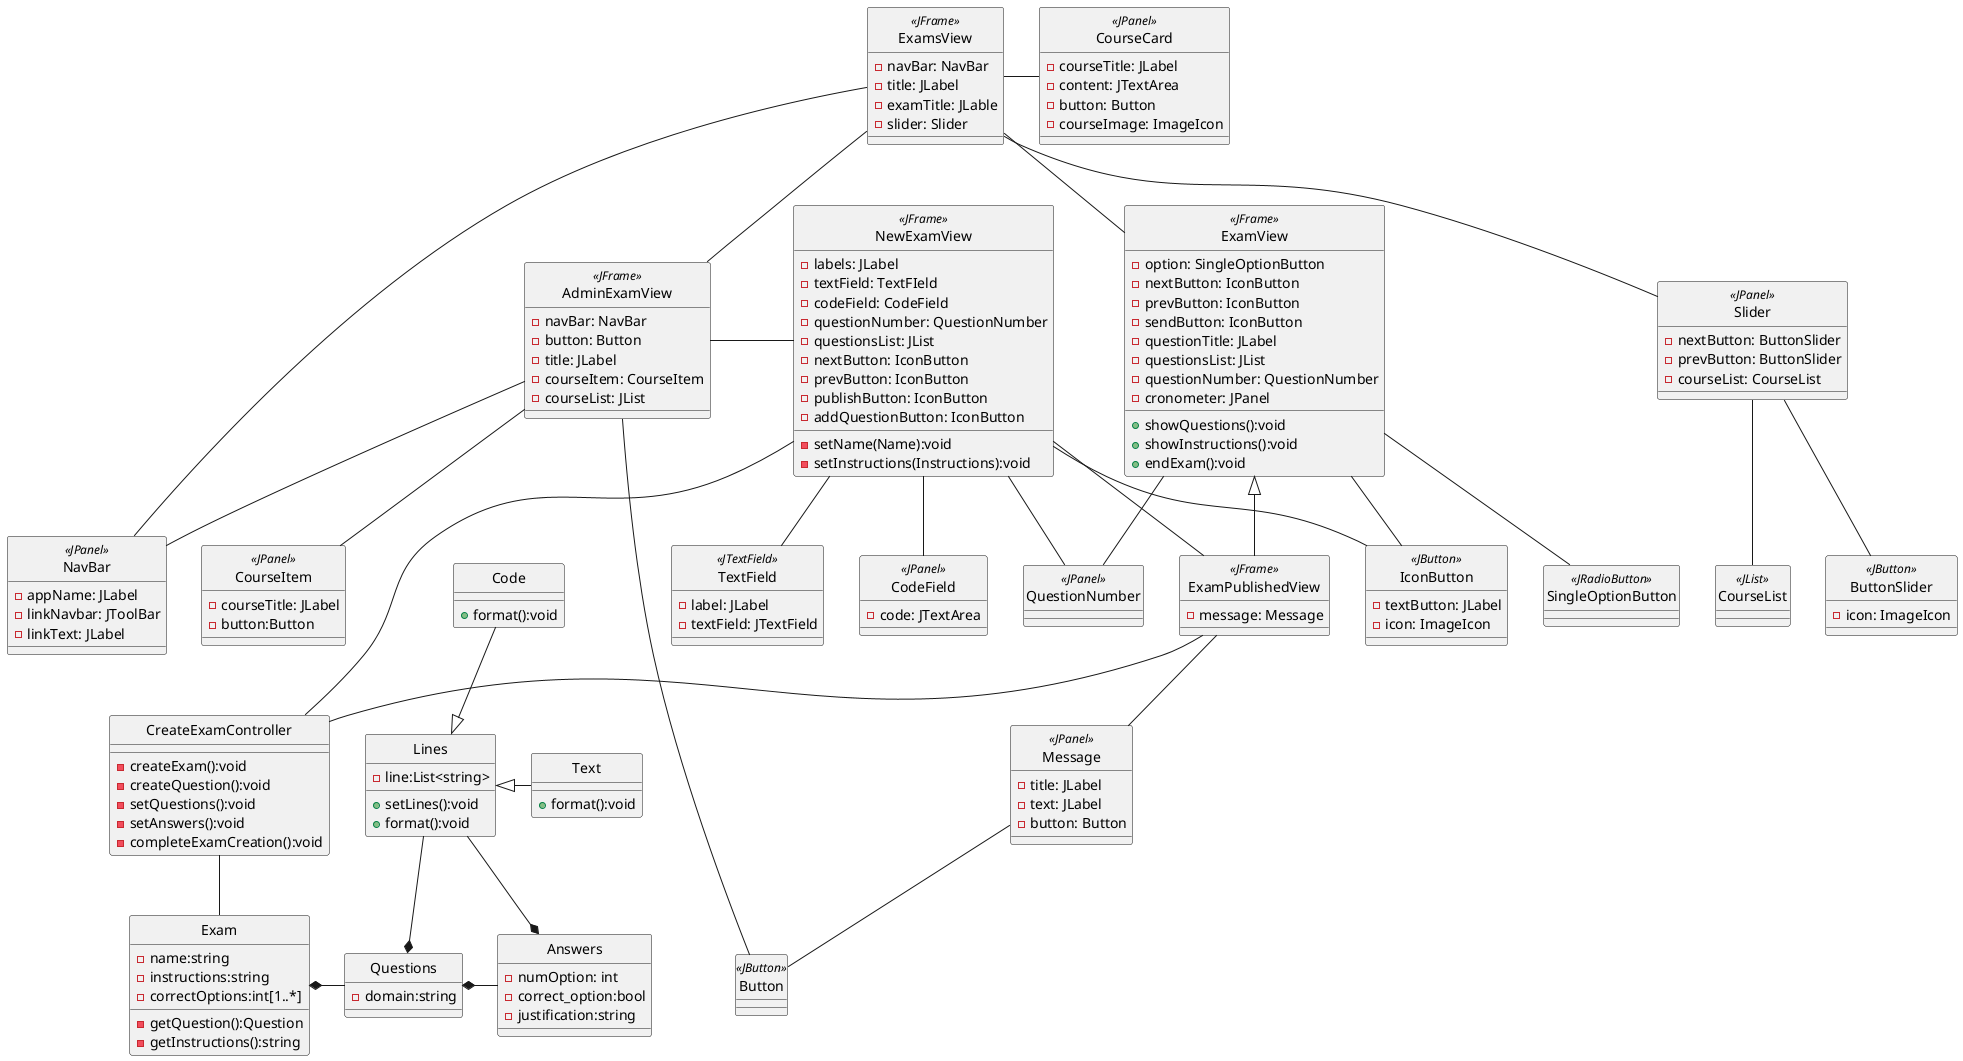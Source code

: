 @startuml Design-ClassDiagram
skinparam style strictuml

' Ui Components
class NavBar <<JPanel>>{
    -appName: JLabel
    -linkNavbar: JToolBar
    -linkText: JLabel
__
}
class TextField <<JTextField>>{
    -label: JLabel
    -textField: JTextField
__
}
class CodeField <<JPanel>>{
    -code: JTextArea
}
class Button <<JButton>>

class ButtonSlider <<JButton>>{
    -icon: ImageIcon
}
class IconButton <<JButton>>{
    -textButton: JLabel
    -icon: ImageIcon
}
class CourseCard <<JPanel>>{
    -courseTitle: JLabel
    -content: JTextArea
    -button: Button
    -courseImage: ImageIcon
}
class CourseList <<JList>>

class Slider <<JPanel>>{
    -nextButton: ButtonSlider
    -prevButton: ButtonSlider
    -courseList: CourseList
}
class SingleOptionButton <<JRadioButton>>
class QuestionNumber <<JPanel>>
class CourseItem <<JPanel>>{
    -courseTitle: JLabel
    -button:Button
}
class Message <<JPanel>>{
    -title: JLabel
    -text: JLabel
    -button: Button
__
}

' Views
class ExamsView as "ExamsView" <<JFrame>> { /' MisExamenes'/
    -navBar: NavBar
    -title: JLabel
    -examTitle: JLable
    -slider: Slider
__
}
class ExamView as "ExamView" <<JFrame>> { /' Examen'/
    -option: SingleOptionButton
    -nextButton: IconButton
    -prevButton: IconButton
    -sendButton: IconButton
    -questionTitle: JLabel
    -questionsList: JList
    -questionNumber: QuestionNumber
    -cronometer: JPanel
__
    +showQuestions():void
    +showInstructions():void
    +endExam():void
}

class NewExamView as "NewExamView" <<JFrame>>{ /' CrearExamen'/
    -labels: JLabel
    -textField: TextFIeld
    -codeField: CodeField
    -questionNumber: QuestionNumber
    -questionsList: JList
    -nextButton: IconButton
    -prevButton: IconButton
    -publishButton: IconButton
    -addQuestionButton: IconButton
__
    -setName(Name):void
    -setInstructions(Instructions):void
}

class ExamPublishedView as "ExamPublishedView" <<JFrame>> {/' ExamenCreado'/
    -message: Message
}
class AdminExamView as "AdminExamView" <<JFrame>>{ /' AdministradorExamenes'/
    -navBar: NavBar
    -button: Button
    -title: JLabel
    -courseItem: CourseItem
    -courseList: JList
__
}

'Controllers
class CreateExamController{
__
    -createExam():void
    -createQuestion():void
    -setQuestions():void
    -setAnswers():void
    -completeExamCreation():void
}

'Models
class Questions{
    -domain:string
}
class Answers {
    -numOption: int
    -correct_option:bool
    -justification:string
}
class Exam {
    -name:string
    -instructions:string
    -correctOptions:int[1..*]
__
    -getQuestion():Question
    -getInstructions():string
}


class Lines {
    -line:List<string>
    +setLines():void
    +format():void
}

class Text {
    +format():void
}

class Code {
    +format():void
}

'Relations
Slider -- ButtonSlider
Slider -- CourseList

ExamsView -- NavBar
ExamsView -- Slider
ExamsView -r- CourseCard
AdminExamView -- NavBar
AdminExamView -- Button
AdminExamView -- CourseItem
ExamView -- SingleOptionButton
ExamView -- IconButton
ExamView -- QuestionNumber
NewExamView -- TextField
NewExamView -- CodeField
NewExamView -- QuestionNumber
NewExamView -- IconButton
ExamPublishedView -- Message
Message -- Button

ExamsView -- AdminExamView
CreateExamController -u- NewExamView
CreateExamController -u- ExamPublishedView
CreateExamController -- Exam
ExamPublishedView -u-|> ExamView

ExamsView -- ExamView
NewExamView -r- ExamPublishedView
AdminExamView -r- NewExamView
Questions *-r- Answers
Exam *-r- Questions
Lines <|-u- Code
Lines <|-r- Text
Lines --* Answers
Lines --* Questions

@enduml
